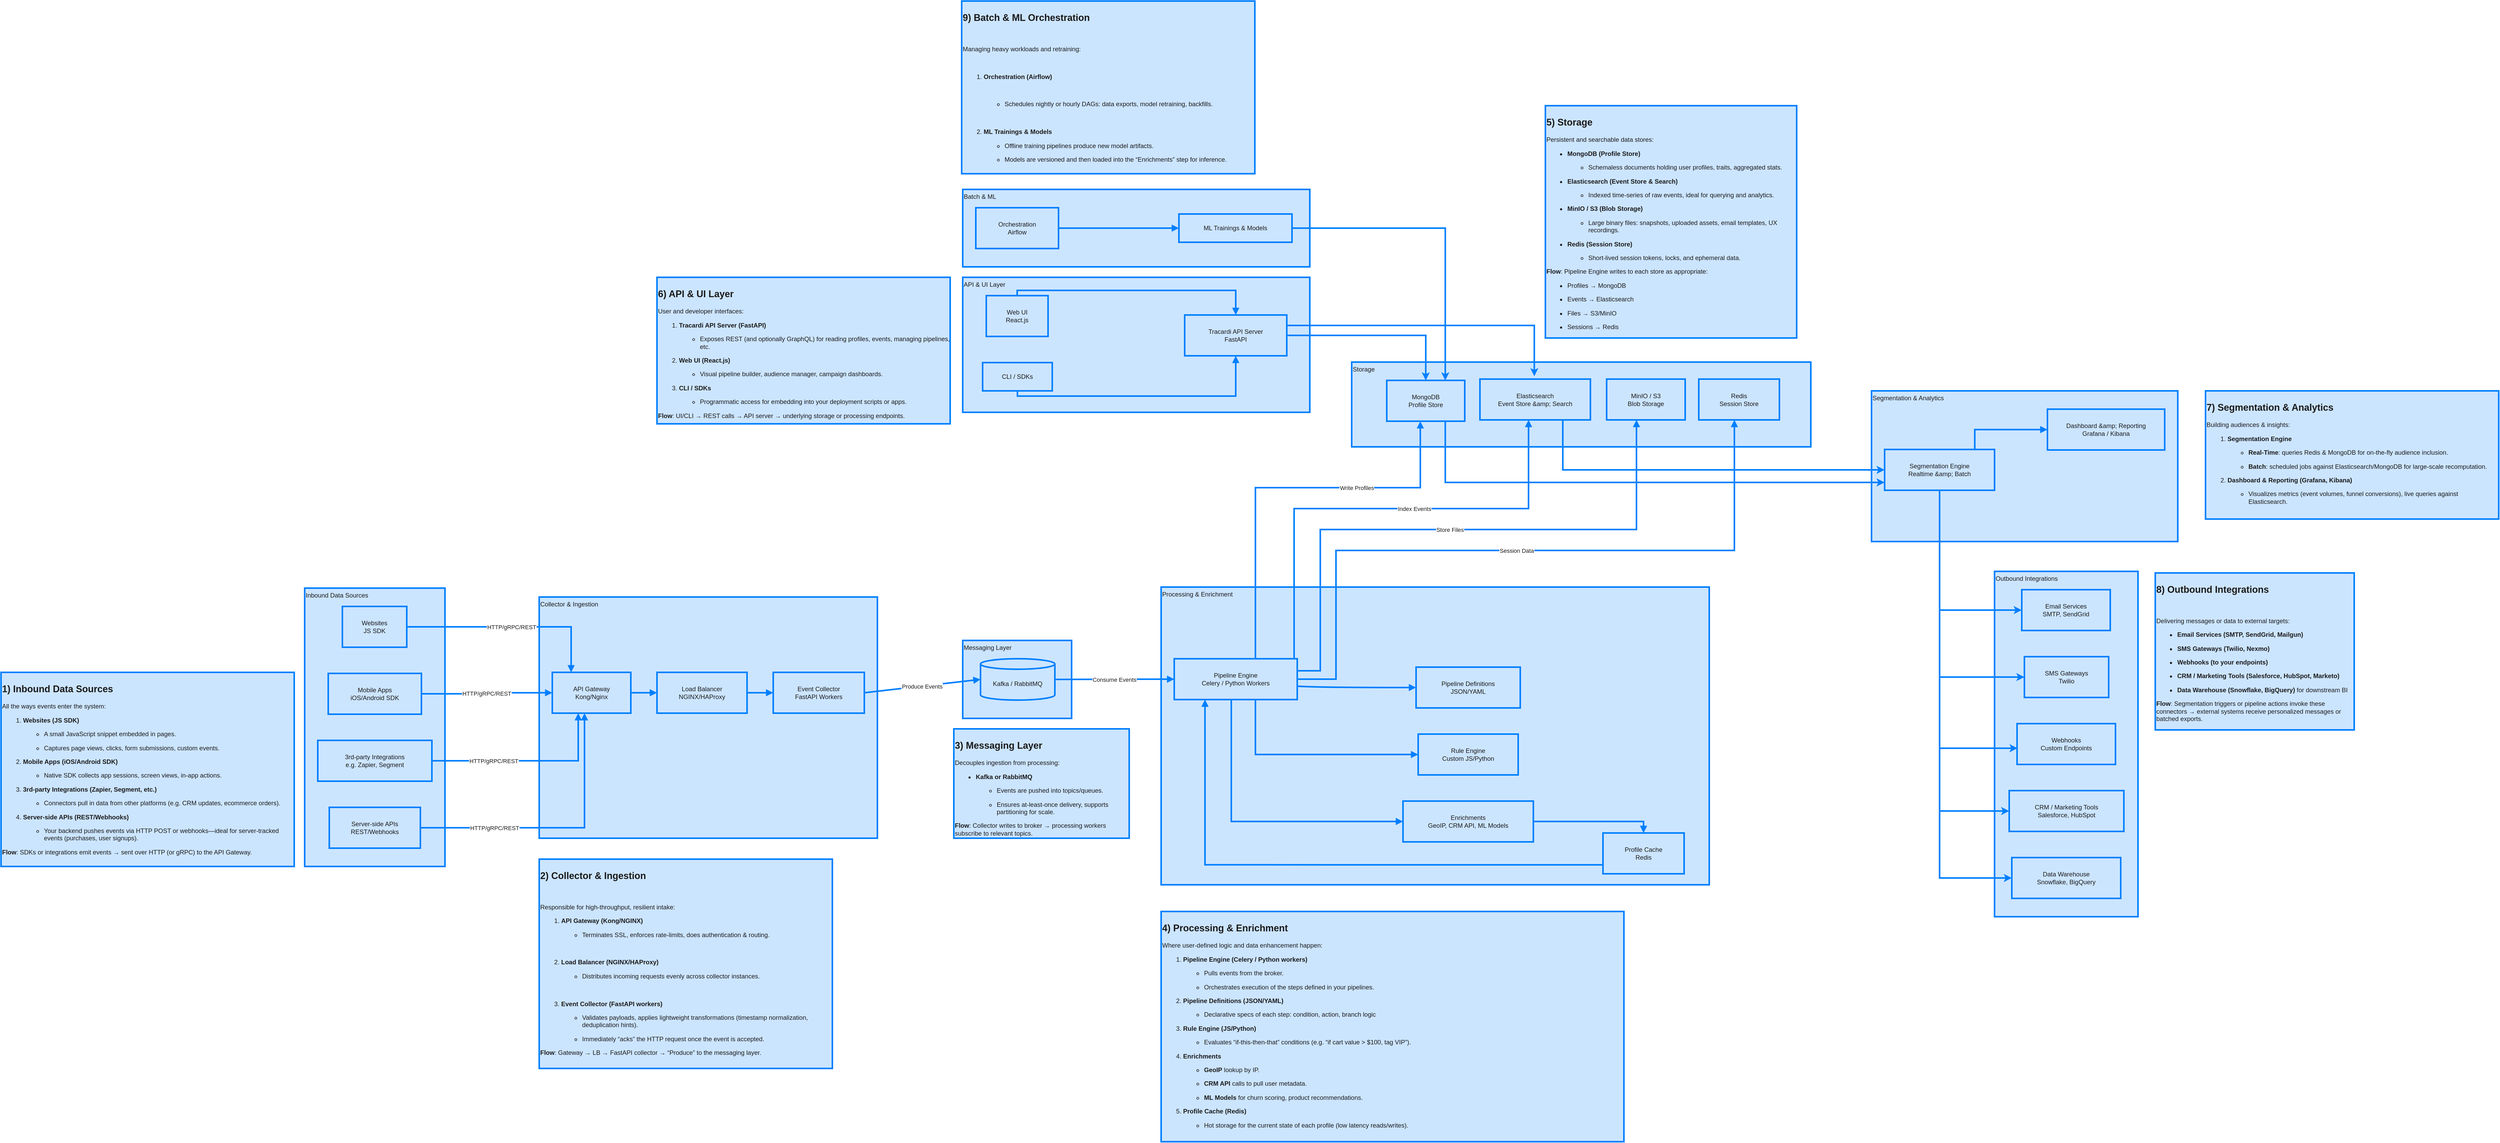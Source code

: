 <mxfile version="27.1.5">
  <diagram name="Page-1" id="sqq8Rm_nSFfbKapOzGZ3">
    <mxGraphModel dx="6522" dy="4244" grid="1" gridSize="10" guides="1" tooltips="1" connect="1" arrows="1" fold="1" page="1" pageScale="1" pageWidth="850" pageHeight="1100" math="0" shadow="0" adaptiveColors="simple">
      <root>
        <mxCell id="0" />
        <mxCell id="1" parent="0" />
        <mxCell id="mDt3zTltXLi3h1o_x3kT-1" value="Batch &amp; ML" style="whiteSpace=wrap;strokeWidth=3;align=left;verticalAlign=top;strokeColor=#007FFF;rounded=0;fillColor=#cce5ff;fontColor=#1A1A1A;" parent="1" vertex="1">
          <mxGeometry x="1277" y="-50" width="663" height="148" as="geometry" />
        </mxCell>
        <mxCell id="mDt3zTltXLi3h1o_x3kT-2" value="Outbound Integrations" style="whiteSpace=wrap;strokeWidth=3;verticalAlign=top;align=left;strokeColor=#007FFF;rounded=0;fillColor=#cce5ff;fontColor=#1A1A1A;" parent="1" vertex="1">
          <mxGeometry x="3248" y="680" width="274" height="660" as="geometry" />
        </mxCell>
        <mxCell id="mDt3zTltXLi3h1o_x3kT-3" value="Segmentation &amp; Analytics" style="whiteSpace=wrap;strokeWidth=3;align=left;verticalAlign=top;strokeColor=#007FFF;rounded=0;fillColor=#cce5ff;fontColor=#1A1A1A;" parent="1" vertex="1">
          <mxGeometry x="3013" y="335" width="585" height="288" as="geometry" />
        </mxCell>
        <mxCell id="mDt3zTltXLi3h1o_x3kT-4" value="API &amp; UI Layer" style="whiteSpace=wrap;strokeWidth=3;align=left;verticalAlign=top;strokeColor=#007FFF;rounded=0;fillColor=#cce5ff;fontColor=#1A1A1A;" parent="1" vertex="1">
          <mxGeometry x="1277" y="118" width="663" height="258" as="geometry" />
        </mxCell>
        <mxCell id="mDt3zTltXLi3h1o_x3kT-5" value="Storage" style="whiteSpace=wrap;strokeWidth=3;verticalAlign=top;align=left;strokeColor=#007FFF;rounded=0;fillColor=#cce5ff;fontColor=#1A1A1A;" parent="1" vertex="1">
          <mxGeometry x="2020" y="280" width="877" height="162" as="geometry" />
        </mxCell>
        <mxCell id="mDt3zTltXLi3h1o_x3kT-6" value="Processing &amp; Enrichment" style="whiteSpace=wrap;strokeWidth=3;align=left;verticalAlign=top;strokeColor=#007FFF;rounded=0;fillColor=#cce5ff;fontColor=#1A1A1A;" parent="1" vertex="1">
          <mxGeometry x="1656" y="710" width="1047" height="569" as="geometry" />
        </mxCell>
        <mxCell id="mDt3zTltXLi3h1o_x3kT-7" value="Messaging Layer" style="whiteSpace=wrap;strokeWidth=3;align=left;verticalAlign=top;strokeColor=#007FFF;rounded=0;fillColor=#cce5ff;fontColor=#1A1A1A;" parent="1" vertex="1">
          <mxGeometry x="1277" y="812" width="208" height="149" as="geometry" />
        </mxCell>
        <mxCell id="mDt3zTltXLi3h1o_x3kT-8" value="Collector &amp; Ingestion" style="whiteSpace=wrap;strokeWidth=3;align=left;verticalAlign=top;strokeColor=#007FFF;rounded=0;fillColor=#cce5ff;fontColor=#1A1A1A;" parent="1" vertex="1">
          <mxGeometry x="468" y="729" width="646" height="461" as="geometry" />
        </mxCell>
        <mxCell id="mDt3zTltXLi3h1o_x3kT-9" value="Inbound Data Sources" style="whiteSpace=wrap;strokeWidth=3;align=left;verticalAlign=top;strokeColor=#007FFF;rounded=0;fillColor=#cce5ff;fontColor=#1A1A1A;" parent="1" vertex="1">
          <mxGeometry x="20" y="712" width="268" height="532" as="geometry" />
        </mxCell>
        <mxCell id="mDt3zTltXLi3h1o_x3kT-10" value="Websites&#xa; JS SDK" style="whiteSpace=wrap;strokeWidth=3;strokeColor=#007FFF;rounded=0;fillColor=#cce5ff;fontColor=#1A1A1A;" parent="1" vertex="1">
          <mxGeometry x="92" y="747" width="123" height="78" as="geometry" />
        </mxCell>
        <mxCell id="mDt3zTltXLi3h1o_x3kT-11" value="Mobile Apps&#xa;iOS/Android SDK" style="whiteSpace=wrap;strokeWidth=3;strokeColor=#007FFF;rounded=0;fillColor=#cce5ff;fontColor=#1A1A1A;" parent="1" vertex="1">
          <mxGeometry x="65" y="875" width="178" height="78" as="geometry" />
        </mxCell>
        <mxCell id="mDt3zTltXLi3h1o_x3kT-12" value="3rd-party Integrations&#xa;e.g. Zapier, Segment" style="whiteSpace=wrap;strokeWidth=3;strokeColor=#007FFF;rounded=0;fillColor=#cce5ff;fontColor=#1A1A1A;" parent="1" vertex="1">
          <mxGeometry x="45" y="1003" width="218" height="78" as="geometry" />
        </mxCell>
        <mxCell id="mDt3zTltXLi3h1o_x3kT-13" value="Server-side APIs&#xa;REST/Webhooks" style="whiteSpace=wrap;strokeWidth=3;strokeColor=#007FFF;rounded=0;fillColor=#cce5ff;fontColor=#1A1A1A;" parent="1" vertex="1">
          <mxGeometry x="67" y="1131" width="174" height="78" as="geometry" />
        </mxCell>
        <mxCell id="mDt3zTltXLi3h1o_x3kT-14" value="API Gateway&#xa;Kong/Nginx" style="whiteSpace=wrap;strokeWidth=3;strokeColor=#007FFF;rounded=0;fillColor=#cce5ff;fontColor=#1A1A1A;" parent="1" vertex="1">
          <mxGeometry x="493" y="873" width="150" height="78" as="geometry" />
        </mxCell>
        <mxCell id="mDt3zTltXLi3h1o_x3kT-15" value="Event Collector&#xa;FastAPI Workers" style="whiteSpace=wrap;strokeWidth=3;strokeColor=#007FFF;rounded=0;fillColor=#cce5ff;fontColor=#1A1A1A;" parent="1" vertex="1">
          <mxGeometry x="915" y="873" width="174" height="78" as="geometry" />
        </mxCell>
        <mxCell id="mDt3zTltXLi3h1o_x3kT-16" value="Load Balancer&#xa;NGINX/HAProxy" style="whiteSpace=wrap;strokeWidth=3;strokeColor=#007FFF;rounded=0;fillColor=#cce5ff;fontColor=#1A1A1A;" parent="1" vertex="1">
          <mxGeometry x="693" y="873" width="172" height="78" as="geometry" />
        </mxCell>
        <mxCell id="mDt3zTltXLi3h1o_x3kT-17" value="Kafka / RabbitMQ" style="shape=cylinder3;boundedLbl=1;backgroundOutline=1;size=10;strokeWidth=3;whiteSpace=wrap;strokeColor=#007FFF;rounded=0;fillColor=#cce5ff;fontColor=#1A1A1A;" parent="1" vertex="1">
          <mxGeometry x="1311" y="847" width="142" height="79" as="geometry" />
        </mxCell>
        <mxCell id="mDt3zTltXLi3h1o_x3kT-18" value="Pipeline Engine&#xa;Celery / Python Workers" style="whiteSpace=wrap;strokeWidth=3;strokeColor=#007FFF;rounded=0;fillColor=#cce5ff;fontColor=#1A1A1A;" parent="1" vertex="1">
          <mxGeometry x="1681" y="847" width="235" height="78" as="geometry" />
        </mxCell>
        <mxCell id="mDt3zTltXLi3h1o_x3kT-19" value="Pipeline Definitions&#xa;JSON/YAML" style="whiteSpace=wrap;strokeWidth=3;strokeColor=#007FFF;rounded=0;fillColor=#cce5ff;fontColor=#1A1A1A;" parent="1" vertex="1">
          <mxGeometry x="2143" y="863" width="199" height="78" as="geometry" />
        </mxCell>
        <mxCell id="mDt3zTltXLi3h1o_x3kT-20" value="Rule Engine&#xa;Custom JS/Python" style="whiteSpace=wrap;strokeWidth=3;strokeColor=#007FFF;rounded=0;fillColor=#cce5ff;fontColor=#1A1A1A;" parent="1" vertex="1">
          <mxGeometry x="2147" y="991" width="191" height="78" as="geometry" />
        </mxCell>
        <mxCell id="mDt3zTltXLi3h1o_x3kT-21" value="Enrichments&#xa;GeoIP, CRM API, ML Models" style="whiteSpace=wrap;strokeWidth=3;strokeColor=#007FFF;rounded=0;fillColor=#cce5ff;fontColor=#1A1A1A;" parent="1" vertex="1">
          <mxGeometry x="2118" y="1119" width="249" height="78" as="geometry" />
        </mxCell>
        <mxCell id="mDt3zTltXLi3h1o_x3kT-22" value="Profile Cache&#xa;Redis" style="whiteSpace=wrap;strokeWidth=3;strokeColor=#007FFF;rounded=0;fillColor=#cce5ff;fontColor=#1A1A1A;" parent="1" vertex="1">
          <mxGeometry x="2500" y="1180" width="155" height="78" as="geometry" />
        </mxCell>
        <mxCell id="I1tMVPkGxZQzBZYq7zJb-15" style="edgeStyle=orthogonalEdgeStyle;rounded=0;orthogonalLoop=1;jettySize=auto;html=1;entryX=0;entryY=0.816;entryDx=0;entryDy=0;exitX=0.75;exitY=1;exitDx=0;exitDy=0;entryPerimeter=0;strokeColor=#007FFF;fillColor=#cce5ff;fontColor=#1A1A1A;strokeWidth=3;" edge="1" parent="1" source="mDt3zTltXLi3h1o_x3kT-23" target="mDt3zTltXLi3h1o_x3kT-30">
          <mxGeometry relative="1" as="geometry">
            <Array as="points">
              <mxPoint x="2199" y="510" />
              <mxPoint x="3038" y="510" />
            </Array>
          </mxGeometry>
        </mxCell>
        <mxCell id="mDt3zTltXLi3h1o_x3kT-23" value="MongoDB&#xa;Profile Store" style="whiteSpace=wrap;strokeWidth=3;strokeColor=#007FFF;rounded=0;fillColor=#cce5ff;fontColor=#1A1A1A;" parent="1" vertex="1">
          <mxGeometry x="2087" y="315" width="149" height="78" as="geometry" />
        </mxCell>
        <mxCell id="I1tMVPkGxZQzBZYq7zJb-16" style="edgeStyle=orthogonalEdgeStyle;rounded=0;orthogonalLoop=1;jettySize=auto;html=1;entryX=0;entryY=0.5;entryDx=0;entryDy=0;exitX=0.75;exitY=1;exitDx=0;exitDy=0;strokeColor=#007FFF;fillColor=#cce5ff;fontColor=#1A1A1A;strokeWidth=3;" edge="1" parent="1" source="mDt3zTltXLi3h1o_x3kT-24" target="mDt3zTltXLi3h1o_x3kT-30">
          <mxGeometry relative="1" as="geometry" />
        </mxCell>
        <mxCell id="mDt3zTltXLi3h1o_x3kT-24" value="Elasticsearch&#xa;Event Store &amp;amp; Search" style="whiteSpace=wrap;strokeWidth=3;strokeColor=#007FFF;rounded=0;fillColor=#cce5ff;fontColor=#1A1A1A;" parent="1" vertex="1">
          <mxGeometry x="2265" y="312.5" width="211" height="78" as="geometry" />
        </mxCell>
        <mxCell id="mDt3zTltXLi3h1o_x3kT-25" value="MinIO / S3&#xa;Blob Storage" style="whiteSpace=wrap;strokeWidth=3;strokeColor=#007FFF;rounded=0;fillColor=#cce5ff;fontColor=#1A1A1A;" parent="1" vertex="1">
          <mxGeometry x="2507" y="312.5" width="150" height="78" as="geometry" />
        </mxCell>
        <mxCell id="mDt3zTltXLi3h1o_x3kT-26" value="Redis&#xa;Session Store" style="whiteSpace=wrap;strokeWidth=3;strokeColor=#007FFF;rounded=0;fillColor=#cce5ff;fontColor=#1A1A1A;" parent="1" vertex="1">
          <mxGeometry x="2683" y="312.5" width="154" height="78" as="geometry" />
        </mxCell>
        <mxCell id="I1tMVPkGxZQzBZYq7zJb-12" style="edgeStyle=orthogonalEdgeStyle;rounded=0;orthogonalLoop=1;jettySize=auto;html=1;entryX=0.5;entryY=0;entryDx=0;entryDy=0;strokeColor=#007FFF;fillColor=#cce5ff;fontColor=#1A1A1A;strokeWidth=3;" edge="1" parent="1" source="mDt3zTltXLi3h1o_x3kT-27" target="mDt3zTltXLi3h1o_x3kT-23">
          <mxGeometry relative="1" as="geometry" />
        </mxCell>
        <mxCell id="mDt3zTltXLi3h1o_x3kT-27" value="Tracardi API Server&#xa;FastAPI" style="whiteSpace=wrap;strokeWidth=3;strokeColor=#007FFF;rounded=0;fillColor=#cce5ff;fontColor=#1A1A1A;" parent="1" vertex="1">
          <mxGeometry x="1701" y="190" width="195" height="78" as="geometry" />
        </mxCell>
        <mxCell id="mDt3zTltXLi3h1o_x3kT-28" value="Web UI&#xa;React.js" style="whiteSpace=wrap;strokeWidth=3;strokeColor=#007FFF;rounded=0;fillColor=#cce5ff;fontColor=#1A1A1A;" parent="1" vertex="1">
          <mxGeometry x="1322" y="153" width="118" height="78" as="geometry" />
        </mxCell>
        <mxCell id="mDt3zTltXLi3h1o_x3kT-29" value="CLI / SDKs" style="whiteSpace=wrap;strokeWidth=3;strokeColor=#007FFF;rounded=0;fillColor=#cce5ff;fontColor=#1A1A1A;" parent="1" vertex="1">
          <mxGeometry x="1315" y="281" width="133" height="54" as="geometry" />
        </mxCell>
        <mxCell id="I1tMVPkGxZQzBZYq7zJb-18" style="edgeStyle=orthogonalEdgeStyle;rounded=0;orthogonalLoop=1;jettySize=auto;html=1;entryX=0;entryY=0.5;entryDx=0;entryDy=0;exitX=0.5;exitY=1;exitDx=0;exitDy=0;strokeColor=#007FFF;fillColor=#cce5ff;fontColor=#1A1A1A;strokeWidth=3;" edge="1" parent="1" source="mDt3zTltXLi3h1o_x3kT-30" target="mDt3zTltXLi3h1o_x3kT-32">
          <mxGeometry relative="1" as="geometry" />
        </mxCell>
        <mxCell id="I1tMVPkGxZQzBZYq7zJb-19" style="edgeStyle=orthogonalEdgeStyle;rounded=0;orthogonalLoop=1;jettySize=auto;html=1;entryX=0;entryY=0.5;entryDx=0;entryDy=0;exitX=0.5;exitY=1;exitDx=0;exitDy=0;strokeColor=#007FFF;fillColor=#cce5ff;fontColor=#1A1A1A;strokeWidth=3;" edge="1" parent="1" source="mDt3zTltXLi3h1o_x3kT-30" target="mDt3zTltXLi3h1o_x3kT-33">
          <mxGeometry relative="1" as="geometry" />
        </mxCell>
        <mxCell id="I1tMVPkGxZQzBZYq7zJb-21" style="edgeStyle=orthogonalEdgeStyle;rounded=0;orthogonalLoop=1;jettySize=auto;html=1;entryX=0;entryY=0.5;entryDx=0;entryDy=0;exitX=0.5;exitY=1;exitDx=0;exitDy=0;strokeColor=#007FFF;fillColor=#cce5ff;fontColor=#1A1A1A;strokeWidth=3;" edge="1" parent="1" source="mDt3zTltXLi3h1o_x3kT-30" target="mDt3zTltXLi3h1o_x3kT-35">
          <mxGeometry relative="1" as="geometry" />
        </mxCell>
        <mxCell id="I1tMVPkGxZQzBZYq7zJb-22" style="edgeStyle=orthogonalEdgeStyle;rounded=0;orthogonalLoop=1;jettySize=auto;html=1;entryX=0;entryY=0.5;entryDx=0;entryDy=0;exitX=0.5;exitY=1;exitDx=0;exitDy=0;strokeColor=#007FFF;fillColor=#cce5ff;fontColor=#1A1A1A;strokeWidth=3;" edge="1" parent="1" source="mDt3zTltXLi3h1o_x3kT-30" target="mDt3zTltXLi3h1o_x3kT-36">
          <mxGeometry relative="1" as="geometry" />
        </mxCell>
        <mxCell id="mDt3zTltXLi3h1o_x3kT-30" value="Segmentation Engine&#xa;Realtime &amp;amp; Batch" style="whiteSpace=wrap;strokeWidth=3;strokeColor=#007FFF;rounded=0;fillColor=#cce5ff;fontColor=#1A1A1A;" parent="1" vertex="1">
          <mxGeometry x="3038" y="447" width="210" height="78" as="geometry" />
        </mxCell>
        <mxCell id="mDt3zTltXLi3h1o_x3kT-31" value="Dashboard &amp;amp; Reporting&#xa;Grafana / Kibana" style="whiteSpace=wrap;strokeWidth=3;strokeColor=#007FFF;rounded=0;fillColor=#cce5ff;fontColor=#1A1A1A;" parent="1" vertex="1">
          <mxGeometry x="3349" y="370" width="224" height="78" as="geometry" />
        </mxCell>
        <mxCell id="mDt3zTltXLi3h1o_x3kT-32" value="Email Services&#xa;SMTP, SendGrid" style="whiteSpace=wrap;strokeWidth=3;strokeColor=#007FFF;rounded=0;fillColor=#cce5ff;fontColor=#1A1A1A;" parent="1" vertex="1">
          <mxGeometry x="3300" y="715" width="169" height="78" as="geometry" />
        </mxCell>
        <mxCell id="mDt3zTltXLi3h1o_x3kT-33" value="SMS Gateways&#xa;Twilio" style="whiteSpace=wrap;strokeWidth=3;strokeColor=#007FFF;rounded=0;fillColor=#cce5ff;fontColor=#1A1A1A;" parent="1" vertex="1">
          <mxGeometry x="3305" y="843" width="161" height="78" as="geometry" />
        </mxCell>
        <mxCell id="mDt3zTltXLi3h1o_x3kT-34" value="Webhooks&#xa;Custom Endpoints" style="whiteSpace=wrap;strokeWidth=3;strokeColor=#007FFF;rounded=0;fillColor=#cce5ff;fontColor=#1A1A1A;" parent="1" vertex="1">
          <mxGeometry x="3291" y="971" width="188" height="78" as="geometry" />
        </mxCell>
        <mxCell id="mDt3zTltXLi3h1o_x3kT-35" value="CRM / Marketing Tools&#xa;Salesforce, HubSpot" style="whiteSpace=wrap;strokeWidth=3;strokeColor=#007FFF;rounded=0;fillColor=#cce5ff;fontColor=#1A1A1A;" parent="1" vertex="1">
          <mxGeometry x="3276" y="1099" width="219" height="78" as="geometry" />
        </mxCell>
        <mxCell id="mDt3zTltXLi3h1o_x3kT-36" value="Data Warehouse&#xa;Snowflake, BigQuery" style="whiteSpace=wrap;strokeWidth=3;strokeColor=#007FFF;rounded=0;fillColor=#cce5ff;fontColor=#1A1A1A;" parent="1" vertex="1">
          <mxGeometry x="3281" y="1227" width="208" height="78" as="geometry" />
        </mxCell>
        <mxCell id="mDt3zTltXLi3h1o_x3kT-37" value="Orchestration&#xa;Airflow" style="whiteSpace=wrap;strokeWidth=3;strokeColor=#007FFF;rounded=0;fillColor=#cce5ff;fontColor=#1A1A1A;" parent="1" vertex="1">
          <mxGeometry x="1302" y="-15" width="158" height="78" as="geometry" />
        </mxCell>
        <mxCell id="I1tMVPkGxZQzBZYq7zJb-14" style="edgeStyle=orthogonalEdgeStyle;rounded=0;orthogonalLoop=1;jettySize=auto;html=1;entryX=0.75;entryY=0;entryDx=0;entryDy=0;strokeColor=#007FFF;fillColor=#cce5ff;fontColor=#1A1A1A;strokeWidth=3;" edge="1" parent="1" source="mDt3zTltXLi3h1o_x3kT-38" target="mDt3zTltXLi3h1o_x3kT-23">
          <mxGeometry relative="1" as="geometry" />
        </mxCell>
        <mxCell id="mDt3zTltXLi3h1o_x3kT-38" value="ML Trainings &amp; Models" style="whiteSpace=wrap;strokeWidth=3;strokeColor=#007FFF;rounded=0;fillColor=#cce5ff;fontColor=#1A1A1A;" parent="1" vertex="1">
          <mxGeometry x="1690" y="-3" width="216" height="54" as="geometry" />
        </mxCell>
        <mxCell id="mDt3zTltXLi3h1o_x3kT-39" value="HTTP/gRPC/REST" style="startArrow=none;endArrow=block;exitX=1;exitY=0.5;entryX=0.24;entryY=0;rounded=0;edgeStyle=orthogonalEdgeStyle;strokeColor=#007FFF;fillColor=#cce5ff;fontColor=#1A1A1A;strokeWidth=3;" parent="1" source="mDt3zTltXLi3h1o_x3kT-10" target="mDt3zTltXLi3h1o_x3kT-14" edge="1">
          <mxGeometry relative="1" as="geometry" />
        </mxCell>
        <mxCell id="mDt3zTltXLi3h1o_x3kT-40" value="HTTP/gRPC/REST" style="startArrow=none;endArrow=block;exitX=1;exitY=0.5;entryX=0;entryY=0.5;rounded=0;entryDx=0;entryDy=0;edgeStyle=orthogonalEdgeStyle;strokeColor=#007FFF;fillColor=#cce5ff;fontColor=#1A1A1A;strokeWidth=3;" parent="1" source="mDt3zTltXLi3h1o_x3kT-11" target="mDt3zTltXLi3h1o_x3kT-14" edge="1">
          <mxGeometry relative="1" as="geometry" />
        </mxCell>
        <mxCell id="mDt3zTltXLi3h1o_x3kT-41" value="HTTP/gRPC/REST" style="startArrow=none;endArrow=block;exitX=1;exitY=0.5;entryX=0.33;entryY=1;rounded=0;edgeStyle=orthogonalEdgeStyle;strokeColor=#007FFF;fillColor=#cce5ff;fontColor=#1A1A1A;strokeWidth=3;" parent="1" source="mDt3zTltXLi3h1o_x3kT-12" target="mDt3zTltXLi3h1o_x3kT-14" edge="1">
          <mxGeometry x="-0.359" relative="1" as="geometry">
            <mxPoint as="offset" />
          </mxGeometry>
        </mxCell>
        <mxCell id="mDt3zTltXLi3h1o_x3kT-42" value="HTTP/gRPC/REST" style="startArrow=none;endArrow=block;exitX=1;exitY=0.5;entryX=0.41;entryY=1;rounded=0;edgeStyle=orthogonalEdgeStyle;strokeColor=#007FFF;fillColor=#cce5ff;fontColor=#1A1A1A;strokeWidth=3;" parent="1" source="mDt3zTltXLi3h1o_x3kT-13" target="mDt3zTltXLi3h1o_x3kT-14" edge="1">
          <mxGeometry x="-0.466" relative="1" as="geometry">
            <mxPoint as="offset" />
          </mxGeometry>
        </mxCell>
        <mxCell id="mDt3zTltXLi3h1o_x3kT-43" value="" style="curved=1;startArrow=none;endArrow=block;exitX=1;exitY=0.5;entryX=0;entryY=0.5;rounded=0;strokeColor=#007FFF;fillColor=#cce5ff;fontColor=#1A1A1A;strokeWidth=3;" parent="1" source="mDt3zTltXLi3h1o_x3kT-14" target="mDt3zTltXLi3h1o_x3kT-16" edge="1">
          <mxGeometry relative="1" as="geometry">
            <Array as="points" />
          </mxGeometry>
        </mxCell>
        <mxCell id="mDt3zTltXLi3h1o_x3kT-44" value="" style="curved=1;startArrow=none;endArrow=block;exitX=1;exitY=0.5;entryX=0;entryY=0.5;rounded=0;strokeColor=#007FFF;fillColor=#cce5ff;fontColor=#1A1A1A;strokeWidth=3;" parent="1" source="mDt3zTltXLi3h1o_x3kT-16" target="mDt3zTltXLi3h1o_x3kT-15" edge="1">
          <mxGeometry relative="1" as="geometry">
            <Array as="points" />
          </mxGeometry>
        </mxCell>
        <mxCell id="mDt3zTltXLi3h1o_x3kT-45" value="Produce Events" style="curved=1;startArrow=none;endArrow=block;exitX=1;exitY=0.5;entryX=0;entryY=0.5;rounded=0;strokeColor=#007FFF;fillColor=#cce5ff;fontColor=#1A1A1A;strokeWidth=3;" parent="1" source="mDt3zTltXLi3h1o_x3kT-15" target="mDt3zTltXLi3h1o_x3kT-17" edge="1">
          <mxGeometry relative="1" as="geometry">
            <Array as="points" />
          </mxGeometry>
        </mxCell>
        <mxCell id="mDt3zTltXLi3h1o_x3kT-46" value="Consume Events" style="curved=1;startArrow=none;endArrow=block;exitX=1;exitY=0.5;entryX=0;entryY=0.5;rounded=0;strokeColor=#007FFF;fillColor=#cce5ff;fontColor=#1A1A1A;strokeWidth=3;" parent="1" source="mDt3zTltXLi3h1o_x3kT-17" target="mDt3zTltXLi3h1o_x3kT-18" edge="1">
          <mxGeometry relative="1" as="geometry">
            <Array as="points" />
          </mxGeometry>
        </mxCell>
        <mxCell id="mDt3zTltXLi3h1o_x3kT-47" value="" style="curved=1;startArrow=none;endArrow=block;exitX=1;exitY=0.67;entryX=0;entryY=0.5;rounded=0;strokeColor=#007FFF;fillColor=#cce5ff;fontColor=#1A1A1A;strokeWidth=3;" parent="1" source="mDt3zTltXLi3h1o_x3kT-18" target="mDt3zTltXLi3h1o_x3kT-19" edge="1">
          <mxGeometry relative="1" as="geometry">
            <Array as="points">
              <mxPoint x="1941" y="902" />
            </Array>
          </mxGeometry>
        </mxCell>
        <mxCell id="mDt3zTltXLi3h1o_x3kT-48" value="" style="startArrow=none;endArrow=block;exitX=0.66;exitY=1;entryX=0;entryY=0.5;rounded=0;strokeColor=#007FFF;edgeStyle=orthogonalEdgeStyle;fillColor=#cce5ff;fontColor=#1A1A1A;strokeWidth=3;" parent="1" source="mDt3zTltXLi3h1o_x3kT-18" target="mDt3zTltXLi3h1o_x3kT-20" edge="1">
          <mxGeometry relative="1" as="geometry" />
        </mxCell>
        <mxCell id="mDt3zTltXLi3h1o_x3kT-49" value="" style="startArrow=none;endArrow=block;exitX=0.59;exitY=1;entryX=0;entryY=0.5;rounded=0;strokeColor=#007FFF;edgeStyle=orthogonalEdgeStyle;fillColor=#cce5ff;fontColor=#1A1A1A;strokeWidth=3;" parent="1" source="mDt3zTltXLi3h1o_x3kT-18" target="mDt3zTltXLi3h1o_x3kT-21" edge="1">
          <mxGeometry relative="1" as="geometry">
            <Array as="points">
              <mxPoint x="1790" y="925" />
              <mxPoint x="1790" y="1158" />
            </Array>
          </mxGeometry>
        </mxCell>
        <mxCell id="mDt3zTltXLi3h1o_x3kT-50" value="" style="startArrow=none;endArrow=block;exitX=1;exitY=0.5;entryX=0.5;entryY=0;rounded=0;strokeColor=#007FFF;edgeStyle=orthogonalEdgeStyle;entryDx=0;entryDy=0;fillColor=#cce5ff;fontColor=#1A1A1A;strokeWidth=3;" parent="1" source="mDt3zTltXLi3h1o_x3kT-21" target="mDt3zTltXLi3h1o_x3kT-22" edge="1">
          <mxGeometry relative="1" as="geometry" />
        </mxCell>
        <mxCell id="mDt3zTltXLi3h1o_x3kT-51" value="" style="startArrow=none;endArrow=block;exitX=0;exitY=0.78;entryX=0.25;entryY=1;rounded=0;align=left;verticalAlign=top;strokeColor=#007FFF;edgeStyle=orthogonalEdgeStyle;entryDx=0;entryDy=0;fillColor=#cce5ff;fontColor=#1A1A1A;strokeWidth=3;" parent="1" source="mDt3zTltXLi3h1o_x3kT-22" target="mDt3zTltXLi3h1o_x3kT-18" edge="1">
          <mxGeometry relative="1" as="geometry" />
        </mxCell>
        <mxCell id="mDt3zTltXLi3h1o_x3kT-52" value="Write Profiles" style="startArrow=none;endArrow=block;exitX=0.66;exitY=0;entryX=0.43;entryY=1;rounded=0;edgeStyle=orthogonalEdgeStyle;strokeColor=#007FFF;fillColor=#cce5ff;fontColor=#1A1A1A;strokeWidth=3;" parent="1" source="mDt3zTltXLi3h1o_x3kT-18" target="mDt3zTltXLi3h1o_x3kT-23" edge="1">
          <mxGeometry x="0.355" relative="1" as="geometry">
            <Array as="points">
              <mxPoint x="1836" y="520" />
              <mxPoint x="2151" y="520" />
            </Array>
            <mxPoint as="offset" />
          </mxGeometry>
        </mxCell>
        <mxCell id="mDt3zTltXLi3h1o_x3kT-53" value="Index Events" style="startArrow=none;endArrow=block;exitX=0.73;exitY=0;entryX=0.44;entryY=1;rounded=0;edgeStyle=orthogonalEdgeStyle;strokeColor=#007FFF;fillColor=#cce5ff;fontColor=#1A1A1A;strokeWidth=3;" parent="1" source="mDt3zTltXLi3h1o_x3kT-18" target="mDt3zTltXLi3h1o_x3kT-24" edge="1">
          <mxGeometry x="0.195" relative="1" as="geometry">
            <Array as="points">
              <mxPoint x="1910" y="847" />
              <mxPoint x="1910" y="560" />
              <mxPoint x="2358" y="560" />
            </Array>
            <mxPoint as="offset" />
          </mxGeometry>
        </mxCell>
        <mxCell id="mDt3zTltXLi3h1o_x3kT-54" value="Store Files" style="startArrow=none;endArrow=block;exitX=1;exitY=0.25;entryX=0.38;entryY=1;rounded=0;edgeStyle=orthogonalEdgeStyle;exitDx=0;exitDy=0;strokeColor=#007FFF;fillColor=#cce5ff;fontColor=#1A1A1A;strokeWidth=3;" parent="1" source="mDt3zTltXLi3h1o_x3kT-18" target="mDt3zTltXLi3h1o_x3kT-25" edge="1">
          <mxGeometry relative="1" as="geometry">
            <Array as="points">
              <mxPoint x="1916" y="870" />
              <mxPoint x="1960" y="870" />
              <mxPoint x="1960" y="600" />
              <mxPoint x="2564" y="600" />
            </Array>
          </mxGeometry>
        </mxCell>
        <mxCell id="mDt3zTltXLi3h1o_x3kT-55" value="Session Data" style="startArrow=none;endArrow=block;exitX=1;exitY=0.5;rounded=0;edgeStyle=orthogonalEdgeStyle;exitDx=0;exitDy=0;strokeColor=#007FFF;fillColor=#cce5ff;fontColor=#1A1A1A;strokeWidth=3;" parent="1" source="mDt3zTltXLi3h1o_x3kT-18" target="mDt3zTltXLi3h1o_x3kT-26" edge="1">
          <mxGeometry relative="1" as="geometry">
            <Array as="points">
              <mxPoint x="1990" y="886" />
              <mxPoint x="1990" y="640" />
              <mxPoint x="2751" y="640" />
            </Array>
            <mxPoint x="1930" y="752" as="sourcePoint" />
            <mxPoint x="2751" y="400" as="targetPoint" />
          </mxGeometry>
        </mxCell>
        <mxCell id="mDt3zTltXLi3h1o_x3kT-58" value="" style="startArrow=none;endArrow=block;exitX=0.5;exitY=0;entryX=0.5;entryY=0;rounded=0;edgeStyle=orthogonalEdgeStyle;entryDx=0;entryDy=0;exitDx=0;exitDy=0;strokeColor=#007FFF;fillColor=#cce5ff;fontColor=#1A1A1A;strokeWidth=3;" parent="1" source="mDt3zTltXLi3h1o_x3kT-28" target="mDt3zTltXLi3h1o_x3kT-27" edge="1">
          <mxGeometry relative="1" as="geometry" />
        </mxCell>
        <mxCell id="mDt3zTltXLi3h1o_x3kT-59" value="" style="startArrow=none;endArrow=block;exitX=0.5;exitY=1;entryX=0.5;entryY=1;rounded=0;exitDx=0;exitDy=0;entryDx=0;entryDy=0;edgeStyle=orthogonalEdgeStyle;strokeColor=#007FFF;fillColor=#cce5ff;fontColor=#1A1A1A;strokeWidth=3;" parent="1" source="mDt3zTltXLi3h1o_x3kT-29" target="mDt3zTltXLi3h1o_x3kT-27" edge="1">
          <mxGeometry relative="1" as="geometry" />
        </mxCell>
        <mxCell id="mDt3zTltXLi3h1o_x3kT-62" value="" style="startArrow=none;endArrow=block;exitX=0.82;exitY=0;entryX=0;entryY=0.5;rounded=0;edgeStyle=orthogonalEdgeStyle;strokeColor=#007FFF;fillColor=#cce5ff;fontColor=#1A1A1A;strokeWidth=3;" parent="1" source="mDt3zTltXLi3h1o_x3kT-30" target="mDt3zTltXLi3h1o_x3kT-31" edge="1">
          <mxGeometry relative="1" as="geometry" />
        </mxCell>
        <mxCell id="mDt3zTltXLi3h1o_x3kT-68" value="" style="curved=1;startArrow=none;endArrow=block;exitX=1;exitY=0.5;entryX=0;entryY=0.5;rounded=0;strokeColor=#007FFF;fillColor=#cce5ff;fontColor=#1A1A1A;strokeWidth=3;" parent="1" source="mDt3zTltXLi3h1o_x3kT-37" target="mDt3zTltXLi3h1o_x3kT-38" edge="1">
          <mxGeometry relative="1" as="geometry">
            <Array as="points" />
          </mxGeometry>
        </mxCell>
        <mxCell id="mDt3zTltXLi3h1o_x3kT-72" value="&lt;h2 data-end=&quot;223&quot; data-start=&quot;195&quot;&gt;1) Inbound Data Sources&lt;/h2&gt;&lt;p data-end=&quot;261&quot; data-start=&quot;224&quot;&gt;All the ways events enter the system:&lt;/p&gt;&lt;ol data-end=&quot;829&quot; data-start=&quot;263&quot;&gt;&lt;li data-end=&quot;411&quot; data-start=&quot;263&quot;&gt;&lt;p data-end=&quot;289&quot; data-start=&quot;266&quot;&gt;&lt;strong data-end=&quot;287&quot; data-start=&quot;266&quot;&gt;Websites (JS SDK)&lt;/strong&gt;&lt;/p&gt;&lt;ul data-end=&quot;411&quot; data-start=&quot;293&quot;&gt;&lt;li data-end=&quot;342&quot; data-start=&quot;293&quot;&gt;&lt;p data-end=&quot;342&quot; data-start=&quot;295&quot;&gt;A small JavaScript snippet embedded in pages.&lt;/p&gt;&lt;/li&gt;&lt;li data-end=&quot;411&quot; data-start=&quot;346&quot;&gt;&lt;p data-end=&quot;411&quot; data-start=&quot;348&quot;&gt;Captures page views, clicks, form submissions, custom events.&lt;/p&gt;&lt;/li&gt;&lt;/ul&gt;&lt;/li&gt;&lt;li data-end=&quot;522&quot; data-start=&quot;413&quot;&gt;&lt;p data-end=&quot;451&quot; data-start=&quot;416&quot;&gt;&lt;strong data-end=&quot;449&quot; data-start=&quot;416&quot;&gt;Mobile Apps (iOS/Android SDK)&lt;/strong&gt;&lt;/p&gt;&lt;ul data-end=&quot;522&quot; data-start=&quot;455&quot;&gt;&lt;li data-end=&quot;522&quot; data-start=&quot;455&quot;&gt;&lt;p data-end=&quot;522&quot; data-start=&quot;457&quot;&gt;Native SDK collects app sessions, screen views, in-app actions.&lt;/p&gt;&lt;/li&gt;&lt;/ul&gt;&lt;/li&gt;&lt;li data-end=&quot;669&quot; data-start=&quot;524&quot;&gt;&lt;p data-end=&quot;579&quot; data-start=&quot;527&quot;&gt;&lt;strong data-end=&quot;577&quot; data-start=&quot;527&quot;&gt;3rd-party Integrations (Zapier, Segment, etc.)&lt;/strong&gt;&lt;/p&gt;&lt;ul data-end=&quot;669&quot; data-start=&quot;583&quot;&gt;&lt;li data-end=&quot;669&quot; data-start=&quot;583&quot;&gt;&lt;p data-end=&quot;669&quot; data-start=&quot;585&quot;&gt;Connectors pull in data from other platforms (e.g. CRM updates, ecommerce orders).&lt;/p&gt;&lt;/li&gt;&lt;/ul&gt;&lt;/li&gt;&lt;li data-end=&quot;829&quot; data-start=&quot;671&quot;&gt;&lt;p data-end=&quot;712&quot; data-start=&quot;674&quot;&gt;&lt;strong data-end=&quot;710&quot; data-start=&quot;674&quot;&gt;Server-side APIs (REST/Webhooks)&lt;/strong&gt;&lt;/p&gt;&lt;ul data-end=&quot;829&quot; data-start=&quot;716&quot;&gt;&lt;li data-end=&quot;829&quot; data-start=&quot;716&quot;&gt;&lt;p data-end=&quot;829&quot; data-start=&quot;718&quot;&gt;Your backend pushes events via HTTP POST or webhooks—ideal for server-tracked events (purchases, user signups).&lt;/p&gt;&lt;/li&gt;&lt;/ul&gt;&lt;/li&gt;&lt;/ol&gt;&lt;p data-end=&quot;920&quot; data-start=&quot;831&quot;&gt;&lt;strong data-end=&quot;839&quot; data-start=&quot;831&quot;&gt;Flow&lt;/strong&gt;: SDKs or integrations emit events → sent over HTTP (or gRPC) to the API Gateway.&lt;/p&gt;" style="text;whiteSpace=wrap;html=1;rounded=0;fillColor=#cce5ff;strokeColor=#007FFF;fontColor=#1A1A1A;strokeWidth=3;" parent="1" vertex="1">
          <mxGeometry x="-560" y="873" width="560" height="371" as="geometry" />
        </mxCell>
        <mxCell id="mDt3zTltXLi3h1o_x3kT-73" value="&lt;h2 data-end=&quot;956&quot; data-start=&quot;927&quot;&gt;2) Collector &amp;amp; Ingestion&lt;/h2&gt;&lt;br&gt;&lt;p data-end=&quot;1007&quot; data-start=&quot;957&quot;&gt;Responsible for high-throughput, resilient intake:&lt;/p&gt;&lt;ol data-end=&quot;1454&quot; data-start=&quot;1009&quot;&gt;&lt;li data-end=&quot;1118&quot; data-start=&quot;1009&quot;&gt;&lt;p data-end=&quot;1042&quot; data-start=&quot;1012&quot;&gt;&lt;strong data-end=&quot;1040&quot; data-start=&quot;1012&quot;&gt;API Gateway (Kong/NGINX)&lt;/strong&gt;&lt;/p&gt;&lt;ul data-end=&quot;1118&quot; data-start=&quot;1046&quot;&gt;&lt;li data-end=&quot;1118&quot; data-start=&quot;1046&quot;&gt;&lt;p data-end=&quot;1118&quot; data-start=&quot;1048&quot;&gt;Terminates SSL, enforces rate-limits, does authentication &amp;amp; routing.&lt;/p&gt;&lt;/li&gt;&lt;/ul&gt;&lt;/li&gt;&lt;br&gt;&lt;li data-end=&quot;1230&quot; data-start=&quot;1120&quot;&gt;&lt;p data-end=&quot;1158&quot; data-start=&quot;1123&quot;&gt;&lt;strong data-end=&quot;1156&quot; data-start=&quot;1123&quot;&gt;Load Balancer (NGINX/HAProxy)&lt;/strong&gt;&lt;/p&gt;&lt;ul data-end=&quot;1230&quot; data-start=&quot;1162&quot;&gt;&lt;li data-end=&quot;1230&quot; data-start=&quot;1162&quot;&gt;&lt;p data-end=&quot;1230&quot; data-start=&quot;1164&quot;&gt;Distributes incoming requests evenly across collector instances.&lt;/p&gt;&lt;/li&gt;&lt;/ul&gt;&lt;/li&gt;&lt;br&gt;&lt;li data-end=&quot;1454&quot; data-start=&quot;1232&quot;&gt;&lt;p data-end=&quot;1274&quot; data-start=&quot;1235&quot;&gt;&lt;strong data-end=&quot;1272&quot; data-start=&quot;1235&quot;&gt;Event Collector (FastAPI workers)&lt;/strong&gt;&lt;/p&gt;&lt;ul data-end=&quot;1454&quot; data-start=&quot;1278&quot;&gt;&lt;li data-end=&quot;1385&quot; data-start=&quot;1278&quot;&gt;&lt;p data-end=&quot;1385&quot; data-start=&quot;1280&quot;&gt;Validates payloads, applies lightweight transformations (timestamp normalization, deduplication hints).&lt;/p&gt;&lt;/li&gt;&lt;li data-end=&quot;1454&quot; data-start=&quot;1389&quot;&gt;&lt;p data-end=&quot;1454&quot; data-start=&quot;1391&quot;&gt;Immediately “acks” the HTTP request once the event is accepted.&lt;/p&gt;&lt;/li&gt;&lt;/ul&gt;&lt;/li&gt;&lt;/ol&gt;&lt;p data-end=&quot;1534&quot; data-start=&quot;1456&quot;&gt;&lt;strong data-end=&quot;1464&quot; data-start=&quot;1456&quot;&gt;Flow&lt;/strong&gt;: Gateway → LB → FastAPI collector → “Produce” to the messaging layer.&lt;/p&gt;" style="text;whiteSpace=wrap;html=1;strokeColor=#007FFF;rounded=0;fillColor=#cce5ff;fontColor=#1A1A1A;strokeWidth=3;" parent="1" vertex="1">
          <mxGeometry x="468" y="1230" width="560" height="400" as="geometry" />
        </mxCell>
        <mxCell id="mDt3zTltXLi3h1o_x3kT-74" value="&lt;h2 data-end=&quot;1564&quot; data-start=&quot;1541&quot;&gt;3) Messaging Layer&lt;/h2&gt;&lt;p data-end=&quot;1601&quot; data-start=&quot;1565&quot;&gt;Decouples ingestion from processing:&lt;/p&gt;&lt;ul data-end=&quot;1741&quot; data-start=&quot;1603&quot;&gt;&lt;li data-end=&quot;1741&quot; data-start=&quot;1603&quot;&gt;&lt;p data-end=&quot;1628&quot; data-start=&quot;1605&quot;&gt;&lt;strong data-end=&quot;1626&quot; data-start=&quot;1605&quot;&gt;Kafka or RabbitMQ&lt;/strong&gt;&lt;/p&gt;&lt;ul data-end=&quot;1741&quot; data-start=&quot;1631&quot;&gt;&lt;li data-end=&quot;1672&quot; data-start=&quot;1631&quot;&gt;&lt;p data-end=&quot;1672&quot; data-start=&quot;1633&quot;&gt;Events are pushed into topics/queues.&lt;/p&gt;&lt;/li&gt;&lt;li data-end=&quot;1741&quot; data-start=&quot;1675&quot;&gt;&lt;p data-end=&quot;1741&quot; data-start=&quot;1677&quot;&gt;Ensures at-least-once delivery, supports partitioning for scale.&lt;/p&gt;&lt;/li&gt;&lt;/ul&gt;&lt;/li&gt;&lt;/ul&gt;&lt;p data-end=&quot;1830&quot; data-start=&quot;1743&quot;&gt;&lt;strong data-end=&quot;1751&quot; data-start=&quot;1743&quot;&gt;Flow&lt;/strong&gt;: Collector writes to broker → processing workers subscribe to relevant topics.&lt;/p&gt;" style="text;whiteSpace=wrap;html=1;strokeColor=#007FFF;rounded=0;fillColor=#cce5ff;fontColor=#1A1A1A;strokeWidth=3;" parent="1" vertex="1">
          <mxGeometry x="1260" y="981" width="335" height="209" as="geometry" />
        </mxCell>
        <mxCell id="mDt3zTltXLi3h1o_x3kT-75" value="&lt;h2 data-end=&quot;1868&quot; data-start=&quot;1837&quot;&gt;4) Processing &amp;amp; Enrichment&lt;/h2&gt;&lt;p data-end=&quot;1922&quot; data-start=&quot;1869&quot;&gt;Where user-defined logic and data enhancement happen:&lt;/p&gt;&lt;ol data-end=&quot;2592&quot; data-start=&quot;1924&quot;&gt;&lt;li data-end=&quot;2079&quot; data-start=&quot;1924&quot;&gt;&lt;p data-end=&quot;1974&quot; data-start=&quot;1927&quot;&gt;&lt;strong data-end=&quot;1972&quot; data-start=&quot;1927&quot;&gt;Pipeline Engine (Celery / Python workers)&lt;/strong&gt;&lt;/p&gt;&lt;ul data-end=&quot;2079&quot; data-start=&quot;1978&quot;&gt;&lt;li data-end=&quot;2011&quot; data-start=&quot;1978&quot;&gt;&lt;p data-end=&quot;2011&quot; data-start=&quot;1980&quot;&gt;Pulls events from the broker.&lt;/p&gt;&lt;/li&gt;&lt;li data-end=&quot;2079&quot; data-start=&quot;2015&quot;&gt;&lt;p data-end=&quot;2079&quot; data-start=&quot;2017&quot;&gt;Orchestrates execution of the steps defined in your pipelines.&lt;/p&gt;&lt;/li&gt;&lt;/ul&gt;&lt;/li&gt;&lt;li data-end=&quot;2192&quot; data-start=&quot;2081&quot;&gt;&lt;p data-end=&quot;2122&quot; data-start=&quot;2084&quot;&gt;&lt;strong data-end=&quot;2120&quot; data-start=&quot;2084&quot;&gt;Pipeline Definitions (JSON/YAML)&lt;/strong&gt;&lt;/p&gt;&lt;ul data-end=&quot;2192&quot; data-start=&quot;2126&quot;&gt;&lt;li data-end=&quot;2192&quot; data-start=&quot;2126&quot;&gt;&lt;p data-end=&quot;2192&quot; data-start=&quot;2128&quot;&gt;Declarative specs of each step: condition, action, branch logic&lt;/p&gt;&lt;/li&gt;&lt;/ul&gt;&lt;/li&gt;&lt;li data-end=&quot;2313&quot; data-start=&quot;2194&quot;&gt;&lt;p data-end=&quot;2226&quot; data-start=&quot;2197&quot;&gt;&lt;strong data-end=&quot;2224&quot; data-start=&quot;2197&quot;&gt;Rule Engine (JS/Python)&lt;/strong&gt;&lt;/p&gt;&lt;ul data-end=&quot;2313&quot; data-start=&quot;2230&quot;&gt;&lt;li data-end=&quot;2313&quot; data-start=&quot;2230&quot;&gt;&lt;p data-end=&quot;2313&quot; data-start=&quot;2232&quot;&gt;Evaluates “if-this-then-that” conditions (e.g. “if cart value &amp;gt; $100, tag VIP”).&lt;/p&gt;&lt;/li&gt;&lt;/ul&gt;&lt;/li&gt;&lt;li data-end=&quot;2477&quot; data-start=&quot;2315&quot;&gt;&lt;p data-end=&quot;2335&quot; data-start=&quot;2318&quot;&gt;&lt;strong data-end=&quot;2333&quot; data-start=&quot;2318&quot;&gt;Enrichments&lt;/strong&gt;&lt;/p&gt;&lt;ul data-end=&quot;2477&quot; data-start=&quot;2339&quot;&gt;&lt;li data-end=&quot;2366&quot; data-start=&quot;2339&quot;&gt;&lt;p data-end=&quot;2366&quot; data-start=&quot;2341&quot;&gt;&lt;strong data-end=&quot;2350&quot; data-start=&quot;2341&quot;&gt;GeoIP&lt;/strong&gt; lookup by IP.&lt;/p&gt;&lt;/li&gt;&lt;li data-end=&quot;2414&quot; data-start=&quot;2370&quot;&gt;&lt;p data-end=&quot;2414&quot; data-start=&quot;2372&quot;&gt;&lt;strong data-end=&quot;2383&quot; data-start=&quot;2372&quot;&gt;CRM API&lt;/strong&gt; calls to pull user metadata.&lt;/p&gt;&lt;/li&gt;&lt;li data-end=&quot;2477&quot; data-start=&quot;2418&quot;&gt;&lt;p data-end=&quot;2477&quot; data-start=&quot;2420&quot;&gt;&lt;strong data-end=&quot;2433&quot; data-start=&quot;2420&quot;&gt;ML Models&lt;/strong&gt; for churn scoring, product recommendations.&lt;/p&gt;&lt;/li&gt;&lt;/ul&gt;&lt;/li&gt;&lt;li data-end=&quot;2592&quot; data-start=&quot;2479&quot;&gt;&lt;p data-end=&quot;2509&quot; data-start=&quot;2482&quot;&gt;&lt;strong data-end=&quot;2507&quot; data-start=&quot;2482&quot;&gt;Profile Cache (Redis)&lt;/strong&gt;&lt;/p&gt;&lt;ul data-end=&quot;2592&quot; data-start=&quot;2513&quot;&gt;&lt;li data-end=&quot;2592&quot; data-start=&quot;2513&quot;&gt;&lt;p data-end=&quot;2592&quot; data-start=&quot;2515&quot;&gt;Hot storage for the current state of each profile (low latency reads/writes).&lt;/p&gt;&lt;/li&gt;&lt;/ul&gt;&lt;/li&gt;&lt;/ol&gt;" style="text;whiteSpace=wrap;html=1;strokeColor=#007FFF;rounded=0;fillColor=#cce5ff;fontColor=#1A1A1A;strokeWidth=3;" parent="1" vertex="1">
          <mxGeometry x="1656" y="1330" width="884" height="440" as="geometry" />
        </mxCell>
        <mxCell id="mDt3zTltXLi3h1o_x3kT-76" value="&lt;h2 data-end=&quot;2709&quot; data-start=&quot;2694&quot;&gt;5) Storage&lt;/h2&gt;&lt;p data-end=&quot;2748&quot; data-start=&quot;2710&quot;&gt;Persistent and searchable data stores:&lt;/p&gt;&lt;ul data-end=&quot;3183&quot; data-start=&quot;2750&quot;&gt;&lt;li data-end=&quot;2855&quot; data-start=&quot;2750&quot;&gt;&lt;p data-end=&quot;2781&quot; data-start=&quot;2752&quot;&gt;&lt;strong data-end=&quot;2779&quot; data-start=&quot;2752&quot;&gt;MongoDB (Profile Store)&lt;/strong&gt;&lt;/p&gt;&lt;ul data-end=&quot;2855&quot; data-start=&quot;2784&quot;&gt;&lt;li data-end=&quot;2855&quot; data-start=&quot;2784&quot;&gt;&lt;p data-end=&quot;2855&quot; data-start=&quot;2786&quot;&gt;Schemaless documents holding user profiles, traits, aggregated stats.&lt;/p&gt;&lt;/li&gt;&lt;/ul&gt;&lt;/li&gt;&lt;li data-end=&quot;2974&quot; data-start=&quot;2857&quot;&gt;&lt;p data-end=&quot;2901&quot; data-start=&quot;2859&quot;&gt;&lt;strong data-end=&quot;2899&quot; data-start=&quot;2859&quot;&gt;Elasticsearch (Event Store &amp;amp; Search)&lt;/strong&gt;&lt;/p&gt;&lt;ul data-end=&quot;2974&quot; data-start=&quot;2904&quot;&gt;&lt;li data-end=&quot;2974&quot; data-start=&quot;2904&quot;&gt;&lt;p data-end=&quot;2974&quot; data-start=&quot;2906&quot;&gt;Indexed time-series of raw events, ideal for querying and analytics.&lt;/p&gt;&lt;/li&gt;&lt;/ul&gt;&lt;/li&gt;&lt;li data-end=&quot;3093&quot; data-start=&quot;2976&quot;&gt;&lt;p data-end=&quot;3009&quot; data-start=&quot;2978&quot;&gt;&lt;strong data-end=&quot;3007&quot; data-start=&quot;2978&quot;&gt;MinIO / S3 (Blob Storage)&lt;/strong&gt;&lt;/p&gt;&lt;ul data-end=&quot;3093&quot; data-start=&quot;3012&quot;&gt;&lt;li data-end=&quot;3093&quot; data-start=&quot;3012&quot;&gt;&lt;p data-end=&quot;3093&quot; data-start=&quot;3014&quot;&gt;Large binary files: snapshots, uploaded assets, email templates, UX recordings.&lt;/p&gt;&lt;/li&gt;&lt;/ul&gt;&lt;/li&gt;&lt;li data-end=&quot;3183&quot; data-start=&quot;3095&quot;&gt;&lt;p data-end=&quot;3124&quot; data-start=&quot;3097&quot;&gt;&lt;strong data-end=&quot;3122&quot; data-start=&quot;3097&quot;&gt;Redis (Session Store)&lt;/strong&gt;&lt;/p&gt;&lt;ul data-end=&quot;3183&quot; data-start=&quot;3127&quot;&gt;&lt;li data-end=&quot;3183&quot; data-start=&quot;3127&quot;&gt;&lt;p data-end=&quot;3183&quot; data-start=&quot;3129&quot;&gt;Short-lived session tokens, locks, and ephemeral data.&lt;/p&gt;&lt;/li&gt;&lt;/ul&gt;&lt;/li&gt;&lt;/ul&gt;&lt;p data-end=&quot;3247&quot; data-start=&quot;3185&quot;&gt;&lt;strong data-end=&quot;3193&quot; data-start=&quot;3185&quot;&gt;Flow&lt;/strong&gt;: Pipeline Engine writes to each store as appropriate:&lt;/p&gt;&lt;ul data-end=&quot;3337&quot; data-start=&quot;3248&quot;&gt;&lt;li data-end=&quot;3270&quot; data-start=&quot;3248&quot;&gt;&lt;p data-end=&quot;3270&quot; data-start=&quot;3250&quot;&gt;Profiles → MongoDB&lt;/p&gt;&lt;/li&gt;&lt;li data-end=&quot;3297&quot; data-start=&quot;3271&quot;&gt;&lt;p data-end=&quot;3297&quot; data-start=&quot;3273&quot;&gt;Events → Elasticsearch&lt;/p&gt;&lt;/li&gt;&lt;li data-end=&quot;3318&quot; data-start=&quot;3298&quot;&gt;&lt;p data-end=&quot;3318&quot; data-start=&quot;3300&quot;&gt;Files → S3/MinIO&lt;/p&gt;&lt;/li&gt;&lt;li data-end=&quot;3337&quot; data-start=&quot;3319&quot;&gt;&lt;p data-end=&quot;3337&quot; data-start=&quot;3321&quot;&gt;Sessions → Redis&lt;/p&gt;&lt;br&gt;&lt;/li&gt;&lt;br&gt;&lt;/ul&gt;" style="text;whiteSpace=wrap;html=1;strokeColor=#007FFF;rounded=0;fillColor=#cce5ff;fontColor=#1A1A1A;strokeWidth=3;" parent="1" vertex="1">
          <mxGeometry x="2390" y="-210" width="480" height="444" as="geometry" />
        </mxCell>
        <UserObject label="&lt;h2 data-end=&quot;3366&quot; data-start=&quot;3344&quot;&gt;6) API &amp;amp; UI Layer&lt;/h2&gt;&lt;p data-end=&quot;3397&quot; data-start=&quot;3367&quot;&gt;User and developer interfaces:&lt;/p&gt;&lt;ol data-end=&quot;3730&quot; data-start=&quot;3399&quot;&gt;&lt;li data-end=&quot;3535&quot; data-start=&quot;3399&quot;&gt;&lt;p data-end=&quot;3437&quot; data-start=&quot;3402&quot;&gt;&lt;strong data-end=&quot;3435&quot; data-start=&quot;3402&quot;&gt;Tracardi API Server (FastAPI)&lt;/strong&gt;&lt;/p&gt;&lt;ul data-end=&quot;3535&quot; data-start=&quot;3441&quot;&gt;&lt;li data-end=&quot;3535&quot; data-start=&quot;3441&quot;&gt;&lt;p data-end=&quot;3535&quot; data-start=&quot;3443&quot;&gt;Exposes REST (and optionally GraphQL) for reading profiles, events, managing pipelines, etc.&lt;/p&gt;&lt;/li&gt;&lt;/ul&gt;&lt;/li&gt;&lt;li data-end=&quot;3632&quot; data-start=&quot;3537&quot;&gt;&lt;p data-end=&quot;3563&quot; data-start=&quot;3540&quot;&gt;&lt;strong data-end=&quot;3561&quot; data-start=&quot;3540&quot;&gt;Web UI (React.js)&lt;/strong&gt;&lt;/p&gt;&lt;ul data-end=&quot;3632&quot; data-start=&quot;3567&quot;&gt;&lt;li data-end=&quot;3632&quot; data-start=&quot;3567&quot;&gt;&lt;p data-end=&quot;3632&quot; data-start=&quot;3569&quot;&gt;Visual pipeline builder, audience manager, campaign dashboards.&lt;/p&gt;&lt;/li&gt;&lt;/ul&gt;&lt;/li&gt;&lt;li data-end=&quot;3730&quot; data-start=&quot;3634&quot;&gt;&lt;p data-end=&quot;3653&quot; data-start=&quot;3637&quot;&gt;&lt;strong data-end=&quot;3651&quot; data-start=&quot;3637&quot;&gt;CLI / SDKs&lt;/strong&gt;&lt;/p&gt;&lt;ul data-end=&quot;3730&quot; data-start=&quot;3657&quot;&gt;&lt;li data-end=&quot;3730&quot; data-start=&quot;3657&quot;&gt;&lt;p data-end=&quot;3730&quot; data-start=&quot;3659&quot;&gt;Programmatic access for embedding into your deployment scripts or apps.&lt;/p&gt;&lt;/li&gt;&lt;/ul&gt;&lt;/li&gt;&lt;/ol&gt;&lt;p data-end=&quot;3820&quot; data-start=&quot;3732&quot;&gt;&lt;strong data-end=&quot;3740&quot; data-start=&quot;3732&quot;&gt;Flow&lt;/strong&gt;: UI/CLI → REST calls → API server → underlying storage or processing endpoints.&lt;/p&gt;" link="&lt;h2 data-start=&quot;3344&quot; data-end=&quot;3366&quot;&gt;6) API &amp;amp; UI Layer&lt;/h2&gt;&#xa;&lt;p data-start=&quot;3367&quot; data-end=&quot;3397&quot;&gt;User and developer interfaces:&lt;/p&gt;&#xa;&lt;ol data-start=&quot;3399&quot; data-end=&quot;3730&quot;&gt;&#xa;&lt;li data-start=&quot;3399&quot; data-end=&quot;3535&quot;&gt;&#xa;&lt;p data-start=&quot;3402&quot; data-end=&quot;3437&quot;&gt;&lt;strong data-start=&quot;3402&quot; data-end=&quot;3435&quot;&gt;Tracardi API Server (FastAPI)&lt;/strong&gt;&lt;/p&gt;&#xa;&lt;ul data-start=&quot;3441&quot; data-end=&quot;3535&quot;&gt;&#xa;&lt;li data-start=&quot;3441&quot; data-end=&quot;3535&quot;&gt;&#xa;&lt;p data-start=&quot;3443&quot; data-end=&quot;3535&quot;&gt;Exposes REST (and optionally GraphQL) for reading profiles, events, managing pipelines, etc.&lt;/p&gt;&#xa;&lt;/li&gt;&#xa;&lt;/ul&gt;&#xa;&lt;/li&gt;&#xa;&lt;li data-start=&quot;3537&quot; data-end=&quot;3632&quot;&gt;&#xa;&lt;p data-start=&quot;3540&quot; data-end=&quot;3563&quot;&gt;&lt;strong data-start=&quot;3540&quot; data-end=&quot;3561&quot;&gt;Web UI (React.js)&lt;/strong&gt;&lt;/p&gt;&#xa;&lt;ul data-start=&quot;3567&quot; data-end=&quot;3632&quot;&gt;&#xa;&lt;li data-start=&quot;3567&quot; data-end=&quot;3632&quot;&gt;&#xa;&lt;p data-start=&quot;3569&quot; data-end=&quot;3632&quot;&gt;Visual pipeline builder, audience manager, campaign dashboards.&lt;/p&gt;&#xa;&lt;/li&gt;&#xa;&lt;/ul&gt;&#xa;&lt;/li&gt;&#xa;&lt;li data-start=&quot;3634&quot; data-end=&quot;3730&quot;&gt;&#xa;&lt;p data-start=&quot;3637&quot; data-end=&quot;3653&quot;&gt;&lt;strong data-start=&quot;3637&quot; data-end=&quot;3651&quot;&gt;CLI / SDKs&lt;/strong&gt;&lt;/p&gt;&#xa;&lt;ul data-start=&quot;3657&quot; data-end=&quot;3730&quot;&gt;&#xa;&lt;li data-start=&quot;3657&quot; data-end=&quot;3730&quot;&gt;&#xa;&lt;p data-start=&quot;3659&quot; data-end=&quot;3730&quot;&gt;Programmatic access for embedding into your deployment scripts or apps.&lt;/p&gt;&#xa;&lt;/li&gt;&#xa;&lt;/ul&gt;&#xa;&lt;/li&gt;&#xa;&lt;/ol&gt;&#xa;&lt;p data-start=&quot;3732&quot; data-end=&quot;3820&quot;&gt;&lt;strong data-start=&quot;3732&quot; data-end=&quot;3740&quot;&gt;Flow&lt;/strong&gt;: UI/CLI → REST calls → API server → underlying storage or processing endpoints.&lt;/p&gt;" id="mDt3zTltXLi3h1o_x3kT-77">
          <mxCell style="text;whiteSpace=wrap;html=1;strokeColor=#007FFF;rounded=0;fillColor=#cce5ff;fontColor=#1A1A1A;strokeWidth=3;" parent="1" vertex="1">
            <mxGeometry x="693" y="118" width="560" height="280" as="geometry" />
          </mxCell>
        </UserObject>
        <mxCell id="mDt3zTltXLi3h1o_x3kT-78" value="&lt;h2 data-end=&quot;3859&quot; data-start=&quot;3827&quot;&gt;7) Segmentation &amp;amp; Analytics&lt;/h2&gt;&lt;p data-end=&quot;3890&quot; data-start=&quot;3860&quot;&gt;Building audiences &amp;amp; insights:&lt;/p&gt;&lt;ol data-end=&quot;4240&quot; data-start=&quot;3892&quot;&gt;&lt;li data-end=&quot;4093&quot; data-start=&quot;3892&quot;&gt;&lt;p data-end=&quot;3920&quot; data-start=&quot;3895&quot;&gt;&lt;strong data-end=&quot;3918&quot; data-start=&quot;3895&quot;&gt;Segmentation Engine&lt;/strong&gt;&lt;/p&gt;&lt;ul data-end=&quot;4093&quot; data-start=&quot;3924&quot;&gt;&lt;li data-end=&quot;4001&quot; data-start=&quot;3924&quot;&gt;&lt;p data-end=&quot;4001&quot; data-start=&quot;3926&quot;&gt;&lt;strong data-end=&quot;3939&quot; data-start=&quot;3926&quot;&gt;Real-Time&lt;/strong&gt;: queries Redis &amp;amp; MongoDB for on-the-fly audience inclusion.&lt;/p&gt;&lt;/li&gt;&lt;li data-end=&quot;4093&quot; data-start=&quot;4005&quot;&gt;&lt;p data-end=&quot;4093&quot; data-start=&quot;4007&quot;&gt;&lt;strong data-end=&quot;4016&quot; data-start=&quot;4007&quot;&gt;Batch&lt;/strong&gt;: scheduled jobs against Elasticsearch/MongoDB for large-scale recomputation.&lt;/p&gt;&lt;/li&gt;&lt;/ul&gt;&lt;/li&gt;&lt;li data-end=&quot;4240&quot; data-start=&quot;4095&quot;&gt;&lt;p data-end=&quot;4143&quot; data-start=&quot;4098&quot;&gt;&lt;strong data-end=&quot;4141&quot; data-start=&quot;4098&quot;&gt;Dashboard &amp;amp; Reporting (Grafana, Kibana)&lt;/strong&gt;&lt;/p&gt;&lt;ul data-end=&quot;4240&quot; data-start=&quot;4147&quot;&gt;&lt;li data-end=&quot;4240&quot; data-start=&quot;4147&quot;&gt;&lt;p data-end=&quot;4240&quot; data-start=&quot;4149&quot;&gt;Visualizes metrics (event volumes, funnel conversions), live queries against Elasticsearch.&lt;/p&gt;&lt;/li&gt;&lt;/ul&gt;&lt;/li&gt;&lt;/ol&gt;" style="text;whiteSpace=wrap;html=1;rounded=0;fillColor=#cce5ff;strokeColor=#007FFF;fontColor=#1A1A1A;strokeWidth=3;" parent="1" vertex="1">
          <mxGeometry x="3651" y="335" width="560" height="245" as="geometry" />
        </mxCell>
        <mxCell id="mDt3zTltXLi3h1o_x3kT-79" value="&lt;h2 data-end=&quot;4357&quot; data-start=&quot;4328&quot;&gt;8) Outbound Integrations&lt;/h2&gt;&lt;br&gt;&lt;p data-end=&quot;4406&quot; data-start=&quot;4358&quot;&gt;Delivering messages or data to external targets:&lt;/p&gt;&lt;ul data-end=&quot;4652&quot; data-start=&quot;4408&quot;&gt;&lt;li data-end=&quot;4456&quot; data-start=&quot;4408&quot;&gt;&lt;p data-end=&quot;4456&quot; data-start=&quot;4410&quot;&gt;&lt;strong data-end=&quot;4454&quot; data-start=&quot;4410&quot;&gt;Email Services (SMTP, SendGrid, Mailgun)&lt;/strong&gt;&lt;/p&gt;&lt;/li&gt;&lt;li data-end=&quot;4493&quot; data-start=&quot;4457&quot;&gt;&lt;p data-end=&quot;4493&quot; data-start=&quot;4459&quot;&gt;&lt;strong data-end=&quot;4491&quot; data-start=&quot;4459&quot;&gt;SMS Gateways (Twilio, Nexmo)&lt;/strong&gt;&lt;/p&gt;&lt;/li&gt;&lt;li data-end=&quot;4530&quot; data-start=&quot;4494&quot;&gt;&lt;p data-end=&quot;4530&quot; data-start=&quot;4496&quot;&gt;&lt;strong data-end=&quot;4528&quot; data-start=&quot;4496&quot;&gt;Webhooks (to your endpoints)&lt;/strong&gt;&lt;/p&gt;&lt;/li&gt;&lt;li data-end=&quot;4591&quot; data-start=&quot;4531&quot;&gt;&lt;p data-end=&quot;4591&quot; data-start=&quot;4533&quot;&gt;&lt;strong data-end=&quot;4589&quot; data-start=&quot;4533&quot;&gt;CRM / Marketing Tools (Salesforce, HubSpot, Marketo)&lt;/strong&gt;&lt;/p&gt;&lt;/li&gt;&lt;li data-end=&quot;4652&quot; data-start=&quot;4592&quot;&gt;&lt;p data-end=&quot;4652&quot; data-start=&quot;4594&quot;&gt;&lt;strong data-end=&quot;4634&quot; data-start=&quot;4594&quot;&gt;Data Warehouse (Snowflake, BigQuery)&lt;/strong&gt; for downstream BI&lt;/p&gt;&lt;/li&gt;&lt;/ul&gt;&lt;p data-end=&quot;4798&quot; data-start=&quot;4654&quot;&gt;&lt;strong data-end=&quot;4662&quot; data-start=&quot;4654&quot;&gt;Flow&lt;/strong&gt;: Segmentation triggers or pipeline actions invoke these connectors → external systems receive personalized messages or batched exports.&lt;/p&gt;" style="text;whiteSpace=wrap;html=1;rounded=0;fillColor=#cce5ff;strokeColor=#007FFF;fontColor=#1A1A1A;strokeWidth=3;" parent="1" vertex="1">
          <mxGeometry x="3555" y="683" width="380" height="300" as="geometry" />
        </mxCell>
        <mxCell id="mDt3zTltXLi3h1o_x3kT-80" value="&lt;h2 data-end=&quot;4837&quot; data-start=&quot;4805&quot;&gt;9) Batch &amp;amp; ML Orchestration&lt;/h2&gt;&lt;br&gt;&lt;p data-end=&quot;4878&quot; data-start=&quot;4838&quot;&gt;Managing heavy workloads and retraining:&lt;/p&gt;&lt;ol data-end=&quot;5174&quot; data-start=&quot;4880&quot;&gt;&lt;br&gt;&lt;li data-end=&quot;4994&quot; data-start=&quot;4880&quot;&gt;&lt;p data-end=&quot;4912&quot; data-start=&quot;4883&quot;&gt;&lt;strong data-end=&quot;4910&quot; data-start=&quot;4883&quot;&gt;Orchestration (Airflow)&lt;/strong&gt;&lt;/p&gt;&lt;ul data-end=&quot;4994&quot; data-start=&quot;4916&quot;&gt;&lt;br&gt;&lt;li data-end=&quot;4994&quot; data-start=&quot;4916&quot;&gt;&lt;p data-end=&quot;4994&quot; data-start=&quot;4918&quot;&gt;Schedules nightly or hourly DAGs: data exports, model retraining, backfills.&lt;/p&gt;&lt;/li&gt;&lt;/ul&gt;&lt;/li&gt;&lt;br&gt;&lt;li data-end=&quot;5174&quot; data-start=&quot;4996&quot;&gt;&lt;p data-end=&quot;5026&quot; data-start=&quot;4999&quot;&gt;&lt;strong data-end=&quot;5024&quot; data-start=&quot;4999&quot;&gt;ML Trainings &amp;amp; Models&lt;/strong&gt;&lt;/p&gt;&lt;ul data-end=&quot;5174&quot; data-start=&quot;5030&quot;&gt;&lt;li data-end=&quot;5089&quot; data-start=&quot;5030&quot;&gt;&lt;p data-end=&quot;5089&quot; data-start=&quot;5032&quot;&gt;Offline training pipelines produce new model artifacts.&lt;/p&gt;&lt;/li&gt;&lt;li data-end=&quot;5174&quot; data-start=&quot;5093&quot;&gt;&lt;p data-end=&quot;5174&quot; data-start=&quot;5095&quot;&gt;Models are versioned and then loaded into the “Enrichments” step for inference.&lt;/p&gt;&lt;/li&gt;&lt;/ul&gt;&lt;/li&gt;&lt;/ol&gt;" style="text;whiteSpace=wrap;html=1;strokeColor=#007FFF;rounded=0;fillColor=#cce5ff;fontColor=#1A1A1A;strokeWidth=3;" parent="1" vertex="1">
          <mxGeometry x="1275" y="-410" width="560" height="330" as="geometry" />
        </mxCell>
        <mxCell id="I1tMVPkGxZQzBZYq7zJb-10" style="edgeStyle=orthogonalEdgeStyle;rounded=0;orthogonalLoop=1;jettySize=auto;html=1;entryX=0.492;entryY=-0.071;entryDx=0;entryDy=0;entryPerimeter=0;strokeColor=#007FFF;fillColor=#cce5ff;fontColor=#1A1A1A;strokeWidth=3;" edge="1" parent="1" source="mDt3zTltXLi3h1o_x3kT-27" target="mDt3zTltXLi3h1o_x3kT-24">
          <mxGeometry relative="1" as="geometry">
            <Array as="points">
              <mxPoint x="2369" y="210" />
            </Array>
          </mxGeometry>
        </mxCell>
        <mxCell id="I1tMVPkGxZQzBZYq7zJb-20" style="edgeStyle=orthogonalEdgeStyle;rounded=0;orthogonalLoop=1;jettySize=auto;html=1;entryX=0.005;entryY=0.603;entryDx=0;entryDy=0;entryPerimeter=0;exitX=0.5;exitY=1;exitDx=0;exitDy=0;strokeColor=#007FFF;fillColor=#cce5ff;fontColor=#1A1A1A;strokeWidth=3;" edge="1" parent="1" source="mDt3zTltXLi3h1o_x3kT-30" target="mDt3zTltXLi3h1o_x3kT-34">
          <mxGeometry relative="1" as="geometry" />
        </mxCell>
      </root>
    </mxGraphModel>
  </diagram>
</mxfile>
